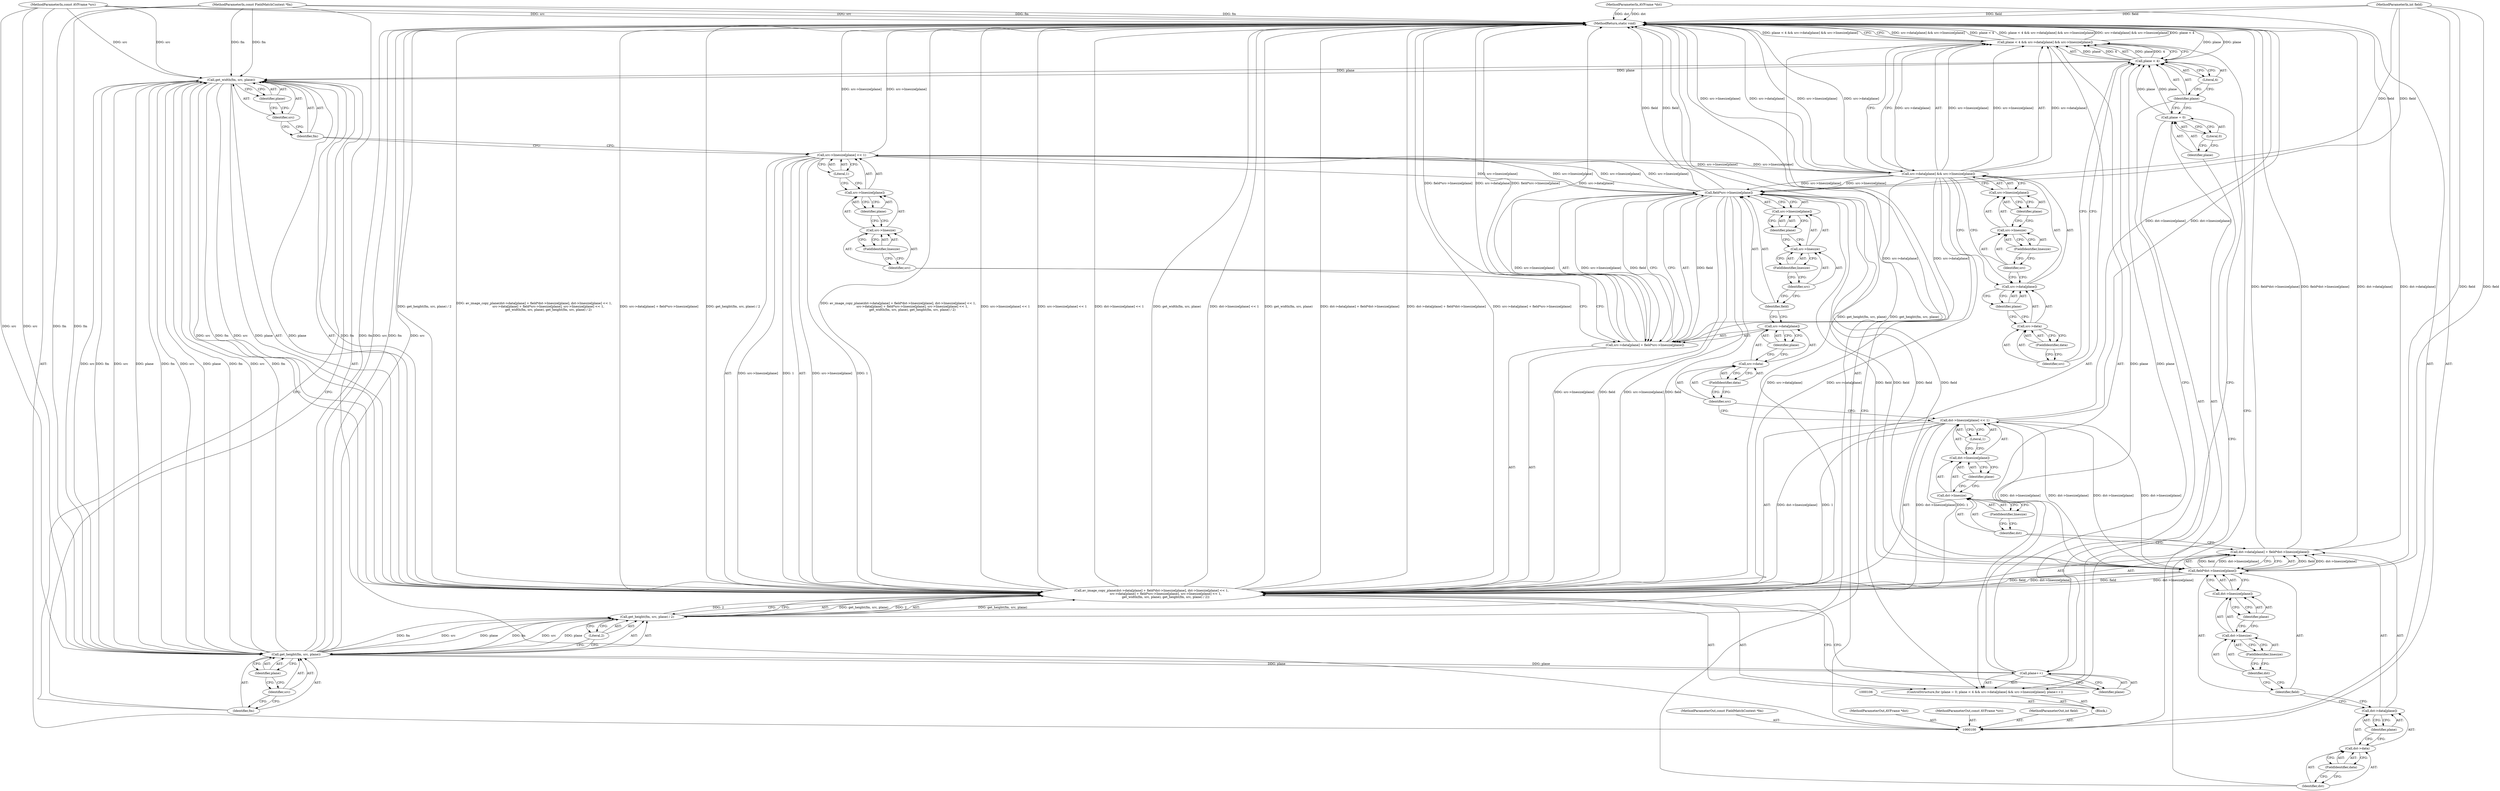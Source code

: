 digraph "0_FFmpeg_e43a0a232dbf6d3c161823c2e07c52e76227a1bc_1" {
"1000179" [label="(MethodReturn,static void)"];
"1000101" [label="(MethodParameterIn,const FieldMatchContext *fm)"];
"1000257" [label="(MethodParameterOut,const FieldMatchContext *fm)"];
"1000102" [label="(MethodParameterIn,AVFrame *dst)"];
"1000258" [label="(MethodParameterOut,AVFrame *dst)"];
"1000103" [label="(MethodParameterIn,const AVFrame *src)"];
"1000259" [label="(MethodParameterOut,const AVFrame *src)"];
"1000104" [label="(MethodParameterIn,int field)"];
"1000260" [label="(MethodParameterOut,int field)"];
"1000105" [label="(Block,)"];
"1000110" [label="(Literal,0)"];
"1000111" [label="(Call,plane < 4 && src->data[plane] && src->linesize[plane])"];
"1000112" [label="(Call,plane < 4)"];
"1000113" [label="(Identifier,plane)"];
"1000114" [label="(Literal,4)"];
"1000115" [label="(Call,src->data[plane] && src->linesize[plane])"];
"1000116" [label="(Call,src->data[plane])"];
"1000117" [label="(Call,src->data)"];
"1000118" [label="(Identifier,src)"];
"1000119" [label="(FieldIdentifier,data)"];
"1000107" [label="(ControlStructure,for (plane = 0; plane < 4 && src->data[plane] && src->linesize[plane]; plane++))"];
"1000120" [label="(Identifier,plane)"];
"1000121" [label="(Call,src->linesize[plane])"];
"1000122" [label="(Call,src->linesize)"];
"1000123" [label="(Identifier,src)"];
"1000124" [label="(FieldIdentifier,linesize)"];
"1000125" [label="(Identifier,plane)"];
"1000126" [label="(Call,plane++)"];
"1000127" [label="(Identifier,plane)"];
"1000108" [label="(Call,plane = 0)"];
"1000109" [label="(Identifier,plane)"];
"1000148" [label="(Literal,1)"];
"1000129" [label="(Call,dst->data[plane] + field*dst->linesize[plane])"];
"1000130" [label="(Call,dst->data[plane])"];
"1000131" [label="(Call,dst->data)"];
"1000132" [label="(Identifier,dst)"];
"1000133" [label="(FieldIdentifier,data)"];
"1000134" [label="(Identifier,plane)"];
"1000135" [label="(Call,field*dst->linesize[plane])"];
"1000136" [label="(Identifier,field)"];
"1000137" [label="(Call,dst->linesize[plane])"];
"1000138" [label="(Call,dst->linesize)"];
"1000139" [label="(Identifier,dst)"];
"1000140" [label="(FieldIdentifier,linesize)"];
"1000141" [label="(Identifier,plane)"];
"1000142" [label="(Call,dst->linesize[plane] << 1)"];
"1000143" [label="(Call,dst->linesize[plane])"];
"1000144" [label="(Call,dst->linesize)"];
"1000145" [label="(Identifier,dst)"];
"1000146" [label="(FieldIdentifier,linesize)"];
"1000128" [label="(Call,av_image_copy_plane(dst->data[plane] + field*dst->linesize[plane], dst->linesize[plane] << 1,\n                             src->data[plane] + field*src->linesize[plane], src->linesize[plane] << 1,\n                             get_width(fm, src, plane), get_height(fm, src, plane) / 2))"];
"1000147" [label="(Identifier,plane)"];
"1000168" [label="(Literal,1)"];
"1000149" [label="(Call,src->data[plane] + field*src->linesize[plane])"];
"1000150" [label="(Call,src->data[plane])"];
"1000151" [label="(Call,src->data)"];
"1000152" [label="(Identifier,src)"];
"1000153" [label="(FieldIdentifier,data)"];
"1000154" [label="(Identifier,plane)"];
"1000155" [label="(Call,field*src->linesize[plane])"];
"1000156" [label="(Identifier,field)"];
"1000157" [label="(Call,src->linesize[plane])"];
"1000158" [label="(Call,src->linesize)"];
"1000159" [label="(Identifier,src)"];
"1000160" [label="(FieldIdentifier,linesize)"];
"1000161" [label="(Identifier,plane)"];
"1000162" [label="(Call,src->linesize[plane] << 1)"];
"1000163" [label="(Call,src->linesize[plane])"];
"1000164" [label="(Call,src->linesize)"];
"1000165" [label="(Identifier,src)"];
"1000166" [label="(FieldIdentifier,linesize)"];
"1000167" [label="(Identifier,plane)"];
"1000169" [label="(Call,get_width(fm, src, plane))"];
"1000170" [label="(Identifier,fm)"];
"1000171" [label="(Identifier,src)"];
"1000172" [label="(Identifier,plane)"];
"1000173" [label="(Call,get_height(fm, src, plane) / 2)"];
"1000174" [label="(Call,get_height(fm, src, plane))"];
"1000175" [label="(Identifier,fm)"];
"1000176" [label="(Identifier,src)"];
"1000177" [label="(Identifier,plane)"];
"1000178" [label="(Literal,2)"];
"1000179" -> "1000100"  [label="AST: "];
"1000179" -> "1000111"  [label="CFG: "];
"1000128" -> "1000179"  [label="DDG: dst->linesize[plane] << 1"];
"1000128" -> "1000179"  [label="DDG: get_width(fm, src, plane)"];
"1000128" -> "1000179"  [label="DDG: dst->data[plane] + field*dst->linesize[plane]"];
"1000128" -> "1000179"  [label="DDG: src->data[plane] + field*src->linesize[plane]"];
"1000128" -> "1000179"  [label="DDG: get_height(fm, src, plane) / 2"];
"1000128" -> "1000179"  [label="DDG: av_image_copy_plane(dst->data[plane] + field*dst->linesize[plane], dst->linesize[plane] << 1,\n                             src->data[plane] + field*src->linesize[plane], src->linesize[plane] << 1,\n                             get_width(fm, src, plane), get_height(fm, src, plane) / 2)"];
"1000128" -> "1000179"  [label="DDG: src->linesize[plane] << 1"];
"1000104" -> "1000179"  [label="DDG: field"];
"1000142" -> "1000179"  [label="DDG: dst->linesize[plane]"];
"1000149" -> "1000179"  [label="DDG: src->data[plane]"];
"1000149" -> "1000179"  [label="DDG: field*src->linesize[plane]"];
"1000129" -> "1000179"  [label="DDG: dst->data[plane]"];
"1000129" -> "1000179"  [label="DDG: field*dst->linesize[plane]"];
"1000103" -> "1000179"  [label="DDG: src"];
"1000111" -> "1000179"  [label="DDG: src->data[plane] && src->linesize[plane]"];
"1000111" -> "1000179"  [label="DDG: plane < 4"];
"1000111" -> "1000179"  [label="DDG: plane < 4 && src->data[plane] && src->linesize[plane]"];
"1000115" -> "1000179"  [label="DDG: src->linesize[plane]"];
"1000115" -> "1000179"  [label="DDG: src->data[plane]"];
"1000174" -> "1000179"  [label="DDG: src"];
"1000174" -> "1000179"  [label="DDG: fm"];
"1000102" -> "1000179"  [label="DDG: dst"];
"1000112" -> "1000179"  [label="DDG: plane"];
"1000101" -> "1000179"  [label="DDG: fm"];
"1000155" -> "1000179"  [label="DDG: field"];
"1000162" -> "1000179"  [label="DDG: src->linesize[plane]"];
"1000173" -> "1000179"  [label="DDG: get_height(fm, src, plane)"];
"1000101" -> "1000100"  [label="AST: "];
"1000101" -> "1000179"  [label="DDG: fm"];
"1000101" -> "1000169"  [label="DDG: fm"];
"1000101" -> "1000174"  [label="DDG: fm"];
"1000257" -> "1000100"  [label="AST: "];
"1000102" -> "1000100"  [label="AST: "];
"1000102" -> "1000179"  [label="DDG: dst"];
"1000258" -> "1000100"  [label="AST: "];
"1000103" -> "1000100"  [label="AST: "];
"1000103" -> "1000179"  [label="DDG: src"];
"1000103" -> "1000169"  [label="DDG: src"];
"1000103" -> "1000174"  [label="DDG: src"];
"1000259" -> "1000100"  [label="AST: "];
"1000104" -> "1000100"  [label="AST: "];
"1000104" -> "1000179"  [label="DDG: field"];
"1000104" -> "1000135"  [label="DDG: field"];
"1000104" -> "1000155"  [label="DDG: field"];
"1000260" -> "1000100"  [label="AST: "];
"1000105" -> "1000100"  [label="AST: "];
"1000106" -> "1000105"  [label="AST: "];
"1000107" -> "1000105"  [label="AST: "];
"1000110" -> "1000108"  [label="AST: "];
"1000110" -> "1000109"  [label="CFG: "];
"1000108" -> "1000110"  [label="CFG: "];
"1000111" -> "1000107"  [label="AST: "];
"1000111" -> "1000112"  [label="CFG: "];
"1000111" -> "1000115"  [label="CFG: "];
"1000112" -> "1000111"  [label="AST: "];
"1000115" -> "1000111"  [label="AST: "];
"1000132" -> "1000111"  [label="CFG: "];
"1000179" -> "1000111"  [label="CFG: "];
"1000111" -> "1000179"  [label="DDG: src->data[plane] && src->linesize[plane]"];
"1000111" -> "1000179"  [label="DDG: plane < 4"];
"1000111" -> "1000179"  [label="DDG: plane < 4 && src->data[plane] && src->linesize[plane]"];
"1000112" -> "1000111"  [label="DDG: plane"];
"1000112" -> "1000111"  [label="DDG: 4"];
"1000115" -> "1000111"  [label="DDG: src->data[plane]"];
"1000115" -> "1000111"  [label="DDG: src->linesize[plane]"];
"1000112" -> "1000111"  [label="AST: "];
"1000112" -> "1000114"  [label="CFG: "];
"1000113" -> "1000112"  [label="AST: "];
"1000114" -> "1000112"  [label="AST: "];
"1000118" -> "1000112"  [label="CFG: "];
"1000111" -> "1000112"  [label="CFG: "];
"1000112" -> "1000179"  [label="DDG: plane"];
"1000112" -> "1000111"  [label="DDG: plane"];
"1000112" -> "1000111"  [label="DDG: 4"];
"1000126" -> "1000112"  [label="DDG: plane"];
"1000108" -> "1000112"  [label="DDG: plane"];
"1000112" -> "1000169"  [label="DDG: plane"];
"1000113" -> "1000112"  [label="AST: "];
"1000113" -> "1000108"  [label="CFG: "];
"1000113" -> "1000126"  [label="CFG: "];
"1000114" -> "1000113"  [label="CFG: "];
"1000114" -> "1000112"  [label="AST: "];
"1000114" -> "1000113"  [label="CFG: "];
"1000112" -> "1000114"  [label="CFG: "];
"1000115" -> "1000111"  [label="AST: "];
"1000115" -> "1000116"  [label="CFG: "];
"1000115" -> "1000121"  [label="CFG: "];
"1000116" -> "1000115"  [label="AST: "];
"1000121" -> "1000115"  [label="AST: "];
"1000111" -> "1000115"  [label="CFG: "];
"1000115" -> "1000179"  [label="DDG: src->linesize[plane]"];
"1000115" -> "1000179"  [label="DDG: src->data[plane]"];
"1000115" -> "1000111"  [label="DDG: src->data[plane]"];
"1000115" -> "1000111"  [label="DDG: src->linesize[plane]"];
"1000162" -> "1000115"  [label="DDG: src->linesize[plane]"];
"1000115" -> "1000128"  [label="DDG: src->data[plane]"];
"1000115" -> "1000149"  [label="DDG: src->data[plane]"];
"1000115" -> "1000155"  [label="DDG: src->linesize[plane]"];
"1000116" -> "1000115"  [label="AST: "];
"1000116" -> "1000120"  [label="CFG: "];
"1000117" -> "1000116"  [label="AST: "];
"1000120" -> "1000116"  [label="AST: "];
"1000123" -> "1000116"  [label="CFG: "];
"1000115" -> "1000116"  [label="CFG: "];
"1000117" -> "1000116"  [label="AST: "];
"1000117" -> "1000119"  [label="CFG: "];
"1000118" -> "1000117"  [label="AST: "];
"1000119" -> "1000117"  [label="AST: "];
"1000120" -> "1000117"  [label="CFG: "];
"1000118" -> "1000117"  [label="AST: "];
"1000118" -> "1000112"  [label="CFG: "];
"1000119" -> "1000118"  [label="CFG: "];
"1000119" -> "1000117"  [label="AST: "];
"1000119" -> "1000118"  [label="CFG: "];
"1000117" -> "1000119"  [label="CFG: "];
"1000107" -> "1000105"  [label="AST: "];
"1000108" -> "1000107"  [label="AST: "];
"1000111" -> "1000107"  [label="AST: "];
"1000126" -> "1000107"  [label="AST: "];
"1000128" -> "1000107"  [label="AST: "];
"1000120" -> "1000116"  [label="AST: "];
"1000120" -> "1000117"  [label="CFG: "];
"1000116" -> "1000120"  [label="CFG: "];
"1000121" -> "1000115"  [label="AST: "];
"1000121" -> "1000125"  [label="CFG: "];
"1000122" -> "1000121"  [label="AST: "];
"1000125" -> "1000121"  [label="AST: "];
"1000115" -> "1000121"  [label="CFG: "];
"1000122" -> "1000121"  [label="AST: "];
"1000122" -> "1000124"  [label="CFG: "];
"1000123" -> "1000122"  [label="AST: "];
"1000124" -> "1000122"  [label="AST: "];
"1000125" -> "1000122"  [label="CFG: "];
"1000123" -> "1000122"  [label="AST: "];
"1000123" -> "1000116"  [label="CFG: "];
"1000124" -> "1000123"  [label="CFG: "];
"1000124" -> "1000122"  [label="AST: "];
"1000124" -> "1000123"  [label="CFG: "];
"1000122" -> "1000124"  [label="CFG: "];
"1000125" -> "1000121"  [label="AST: "];
"1000125" -> "1000122"  [label="CFG: "];
"1000121" -> "1000125"  [label="CFG: "];
"1000126" -> "1000107"  [label="AST: "];
"1000126" -> "1000127"  [label="CFG: "];
"1000127" -> "1000126"  [label="AST: "];
"1000113" -> "1000126"  [label="CFG: "];
"1000126" -> "1000112"  [label="DDG: plane"];
"1000174" -> "1000126"  [label="DDG: plane"];
"1000127" -> "1000126"  [label="AST: "];
"1000127" -> "1000128"  [label="CFG: "];
"1000126" -> "1000127"  [label="CFG: "];
"1000108" -> "1000107"  [label="AST: "];
"1000108" -> "1000110"  [label="CFG: "];
"1000109" -> "1000108"  [label="AST: "];
"1000110" -> "1000108"  [label="AST: "];
"1000113" -> "1000108"  [label="CFG: "];
"1000108" -> "1000112"  [label="DDG: plane"];
"1000109" -> "1000108"  [label="AST: "];
"1000109" -> "1000100"  [label="CFG: "];
"1000110" -> "1000109"  [label="CFG: "];
"1000148" -> "1000142"  [label="AST: "];
"1000148" -> "1000143"  [label="CFG: "];
"1000142" -> "1000148"  [label="CFG: "];
"1000129" -> "1000128"  [label="AST: "];
"1000129" -> "1000135"  [label="CFG: "];
"1000130" -> "1000129"  [label="AST: "];
"1000135" -> "1000129"  [label="AST: "];
"1000145" -> "1000129"  [label="CFG: "];
"1000129" -> "1000179"  [label="DDG: dst->data[plane]"];
"1000129" -> "1000179"  [label="DDG: field*dst->linesize[plane]"];
"1000135" -> "1000129"  [label="DDG: field"];
"1000135" -> "1000129"  [label="DDG: dst->linesize[plane]"];
"1000130" -> "1000129"  [label="AST: "];
"1000130" -> "1000134"  [label="CFG: "];
"1000131" -> "1000130"  [label="AST: "];
"1000134" -> "1000130"  [label="AST: "];
"1000136" -> "1000130"  [label="CFG: "];
"1000131" -> "1000130"  [label="AST: "];
"1000131" -> "1000133"  [label="CFG: "];
"1000132" -> "1000131"  [label="AST: "];
"1000133" -> "1000131"  [label="AST: "];
"1000134" -> "1000131"  [label="CFG: "];
"1000132" -> "1000131"  [label="AST: "];
"1000132" -> "1000111"  [label="CFG: "];
"1000133" -> "1000132"  [label="CFG: "];
"1000133" -> "1000131"  [label="AST: "];
"1000133" -> "1000132"  [label="CFG: "];
"1000131" -> "1000133"  [label="CFG: "];
"1000134" -> "1000130"  [label="AST: "];
"1000134" -> "1000131"  [label="CFG: "];
"1000130" -> "1000134"  [label="CFG: "];
"1000135" -> "1000129"  [label="AST: "];
"1000135" -> "1000137"  [label="CFG: "];
"1000136" -> "1000135"  [label="AST: "];
"1000137" -> "1000135"  [label="AST: "];
"1000129" -> "1000135"  [label="CFG: "];
"1000135" -> "1000128"  [label="DDG: field"];
"1000135" -> "1000128"  [label="DDG: dst->linesize[plane]"];
"1000135" -> "1000129"  [label="DDG: field"];
"1000135" -> "1000129"  [label="DDG: dst->linesize[plane]"];
"1000155" -> "1000135"  [label="DDG: field"];
"1000104" -> "1000135"  [label="DDG: field"];
"1000142" -> "1000135"  [label="DDG: dst->linesize[plane]"];
"1000135" -> "1000142"  [label="DDG: dst->linesize[plane]"];
"1000135" -> "1000155"  [label="DDG: field"];
"1000136" -> "1000135"  [label="AST: "];
"1000136" -> "1000130"  [label="CFG: "];
"1000139" -> "1000136"  [label="CFG: "];
"1000137" -> "1000135"  [label="AST: "];
"1000137" -> "1000141"  [label="CFG: "];
"1000138" -> "1000137"  [label="AST: "];
"1000141" -> "1000137"  [label="AST: "];
"1000135" -> "1000137"  [label="CFG: "];
"1000138" -> "1000137"  [label="AST: "];
"1000138" -> "1000140"  [label="CFG: "];
"1000139" -> "1000138"  [label="AST: "];
"1000140" -> "1000138"  [label="AST: "];
"1000141" -> "1000138"  [label="CFG: "];
"1000139" -> "1000138"  [label="AST: "];
"1000139" -> "1000136"  [label="CFG: "];
"1000140" -> "1000139"  [label="CFG: "];
"1000140" -> "1000138"  [label="AST: "];
"1000140" -> "1000139"  [label="CFG: "];
"1000138" -> "1000140"  [label="CFG: "];
"1000141" -> "1000137"  [label="AST: "];
"1000141" -> "1000138"  [label="CFG: "];
"1000137" -> "1000141"  [label="CFG: "];
"1000142" -> "1000128"  [label="AST: "];
"1000142" -> "1000148"  [label="CFG: "];
"1000143" -> "1000142"  [label="AST: "];
"1000148" -> "1000142"  [label="AST: "];
"1000152" -> "1000142"  [label="CFG: "];
"1000142" -> "1000179"  [label="DDG: dst->linesize[plane]"];
"1000142" -> "1000135"  [label="DDG: dst->linesize[plane]"];
"1000142" -> "1000128"  [label="DDG: dst->linesize[plane]"];
"1000142" -> "1000128"  [label="DDG: 1"];
"1000135" -> "1000142"  [label="DDG: dst->linesize[plane]"];
"1000143" -> "1000142"  [label="AST: "];
"1000143" -> "1000147"  [label="CFG: "];
"1000144" -> "1000143"  [label="AST: "];
"1000147" -> "1000143"  [label="AST: "];
"1000148" -> "1000143"  [label="CFG: "];
"1000144" -> "1000143"  [label="AST: "];
"1000144" -> "1000146"  [label="CFG: "];
"1000145" -> "1000144"  [label="AST: "];
"1000146" -> "1000144"  [label="AST: "];
"1000147" -> "1000144"  [label="CFG: "];
"1000145" -> "1000144"  [label="AST: "];
"1000145" -> "1000129"  [label="CFG: "];
"1000146" -> "1000145"  [label="CFG: "];
"1000146" -> "1000144"  [label="AST: "];
"1000146" -> "1000145"  [label="CFG: "];
"1000144" -> "1000146"  [label="CFG: "];
"1000128" -> "1000107"  [label="AST: "];
"1000128" -> "1000173"  [label="CFG: "];
"1000129" -> "1000128"  [label="AST: "];
"1000142" -> "1000128"  [label="AST: "];
"1000149" -> "1000128"  [label="AST: "];
"1000162" -> "1000128"  [label="AST: "];
"1000169" -> "1000128"  [label="AST: "];
"1000173" -> "1000128"  [label="AST: "];
"1000127" -> "1000128"  [label="CFG: "];
"1000128" -> "1000179"  [label="DDG: dst->linesize[plane] << 1"];
"1000128" -> "1000179"  [label="DDG: get_width(fm, src, plane)"];
"1000128" -> "1000179"  [label="DDG: dst->data[plane] + field*dst->linesize[plane]"];
"1000128" -> "1000179"  [label="DDG: src->data[plane] + field*src->linesize[plane]"];
"1000128" -> "1000179"  [label="DDG: get_height(fm, src, plane) / 2"];
"1000128" -> "1000179"  [label="DDG: av_image_copy_plane(dst->data[plane] + field*dst->linesize[plane], dst->linesize[plane] << 1,\n                             src->data[plane] + field*src->linesize[plane], src->linesize[plane] << 1,\n                             get_width(fm, src, plane), get_height(fm, src, plane) / 2)"];
"1000128" -> "1000179"  [label="DDG: src->linesize[plane] << 1"];
"1000135" -> "1000128"  [label="DDG: field"];
"1000135" -> "1000128"  [label="DDG: dst->linesize[plane]"];
"1000142" -> "1000128"  [label="DDG: dst->linesize[plane]"];
"1000142" -> "1000128"  [label="DDG: 1"];
"1000115" -> "1000128"  [label="DDG: src->data[plane]"];
"1000155" -> "1000128"  [label="DDG: field"];
"1000155" -> "1000128"  [label="DDG: src->linesize[plane]"];
"1000162" -> "1000128"  [label="DDG: src->linesize[plane]"];
"1000162" -> "1000128"  [label="DDG: 1"];
"1000169" -> "1000128"  [label="DDG: fm"];
"1000169" -> "1000128"  [label="DDG: src"];
"1000169" -> "1000128"  [label="DDG: plane"];
"1000173" -> "1000128"  [label="DDG: get_height(fm, src, plane)"];
"1000173" -> "1000128"  [label="DDG: 2"];
"1000147" -> "1000143"  [label="AST: "];
"1000147" -> "1000144"  [label="CFG: "];
"1000143" -> "1000147"  [label="CFG: "];
"1000168" -> "1000162"  [label="AST: "];
"1000168" -> "1000163"  [label="CFG: "];
"1000162" -> "1000168"  [label="CFG: "];
"1000149" -> "1000128"  [label="AST: "];
"1000149" -> "1000155"  [label="CFG: "];
"1000150" -> "1000149"  [label="AST: "];
"1000155" -> "1000149"  [label="AST: "];
"1000165" -> "1000149"  [label="CFG: "];
"1000149" -> "1000179"  [label="DDG: src->data[plane]"];
"1000149" -> "1000179"  [label="DDG: field*src->linesize[plane]"];
"1000115" -> "1000149"  [label="DDG: src->data[plane]"];
"1000155" -> "1000149"  [label="DDG: field"];
"1000155" -> "1000149"  [label="DDG: src->linesize[plane]"];
"1000150" -> "1000149"  [label="AST: "];
"1000150" -> "1000154"  [label="CFG: "];
"1000151" -> "1000150"  [label="AST: "];
"1000154" -> "1000150"  [label="AST: "];
"1000156" -> "1000150"  [label="CFG: "];
"1000151" -> "1000150"  [label="AST: "];
"1000151" -> "1000153"  [label="CFG: "];
"1000152" -> "1000151"  [label="AST: "];
"1000153" -> "1000151"  [label="AST: "];
"1000154" -> "1000151"  [label="CFG: "];
"1000152" -> "1000151"  [label="AST: "];
"1000152" -> "1000142"  [label="CFG: "];
"1000153" -> "1000152"  [label="CFG: "];
"1000153" -> "1000151"  [label="AST: "];
"1000153" -> "1000152"  [label="CFG: "];
"1000151" -> "1000153"  [label="CFG: "];
"1000154" -> "1000150"  [label="AST: "];
"1000154" -> "1000151"  [label="CFG: "];
"1000150" -> "1000154"  [label="CFG: "];
"1000155" -> "1000149"  [label="AST: "];
"1000155" -> "1000157"  [label="CFG: "];
"1000156" -> "1000155"  [label="AST: "];
"1000157" -> "1000155"  [label="AST: "];
"1000149" -> "1000155"  [label="CFG: "];
"1000155" -> "1000179"  [label="DDG: field"];
"1000155" -> "1000135"  [label="DDG: field"];
"1000155" -> "1000128"  [label="DDG: field"];
"1000155" -> "1000128"  [label="DDG: src->linesize[plane]"];
"1000155" -> "1000149"  [label="DDG: field"];
"1000155" -> "1000149"  [label="DDG: src->linesize[plane]"];
"1000135" -> "1000155"  [label="DDG: field"];
"1000104" -> "1000155"  [label="DDG: field"];
"1000115" -> "1000155"  [label="DDG: src->linesize[plane]"];
"1000162" -> "1000155"  [label="DDG: src->linesize[plane]"];
"1000155" -> "1000162"  [label="DDG: src->linesize[plane]"];
"1000156" -> "1000155"  [label="AST: "];
"1000156" -> "1000150"  [label="CFG: "];
"1000159" -> "1000156"  [label="CFG: "];
"1000157" -> "1000155"  [label="AST: "];
"1000157" -> "1000161"  [label="CFG: "];
"1000158" -> "1000157"  [label="AST: "];
"1000161" -> "1000157"  [label="AST: "];
"1000155" -> "1000157"  [label="CFG: "];
"1000158" -> "1000157"  [label="AST: "];
"1000158" -> "1000160"  [label="CFG: "];
"1000159" -> "1000158"  [label="AST: "];
"1000160" -> "1000158"  [label="AST: "];
"1000161" -> "1000158"  [label="CFG: "];
"1000159" -> "1000158"  [label="AST: "];
"1000159" -> "1000156"  [label="CFG: "];
"1000160" -> "1000159"  [label="CFG: "];
"1000160" -> "1000158"  [label="AST: "];
"1000160" -> "1000159"  [label="CFG: "];
"1000158" -> "1000160"  [label="CFG: "];
"1000161" -> "1000157"  [label="AST: "];
"1000161" -> "1000158"  [label="CFG: "];
"1000157" -> "1000161"  [label="CFG: "];
"1000162" -> "1000128"  [label="AST: "];
"1000162" -> "1000168"  [label="CFG: "];
"1000163" -> "1000162"  [label="AST: "];
"1000168" -> "1000162"  [label="AST: "];
"1000170" -> "1000162"  [label="CFG: "];
"1000162" -> "1000179"  [label="DDG: src->linesize[plane]"];
"1000162" -> "1000115"  [label="DDG: src->linesize[plane]"];
"1000162" -> "1000155"  [label="DDG: src->linesize[plane]"];
"1000162" -> "1000128"  [label="DDG: src->linesize[plane]"];
"1000162" -> "1000128"  [label="DDG: 1"];
"1000155" -> "1000162"  [label="DDG: src->linesize[plane]"];
"1000163" -> "1000162"  [label="AST: "];
"1000163" -> "1000167"  [label="CFG: "];
"1000164" -> "1000163"  [label="AST: "];
"1000167" -> "1000163"  [label="AST: "];
"1000168" -> "1000163"  [label="CFG: "];
"1000164" -> "1000163"  [label="AST: "];
"1000164" -> "1000166"  [label="CFG: "];
"1000165" -> "1000164"  [label="AST: "];
"1000166" -> "1000164"  [label="AST: "];
"1000167" -> "1000164"  [label="CFG: "];
"1000165" -> "1000164"  [label="AST: "];
"1000165" -> "1000149"  [label="CFG: "];
"1000166" -> "1000165"  [label="CFG: "];
"1000166" -> "1000164"  [label="AST: "];
"1000166" -> "1000165"  [label="CFG: "];
"1000164" -> "1000166"  [label="CFG: "];
"1000167" -> "1000163"  [label="AST: "];
"1000167" -> "1000164"  [label="CFG: "];
"1000163" -> "1000167"  [label="CFG: "];
"1000169" -> "1000128"  [label="AST: "];
"1000169" -> "1000172"  [label="CFG: "];
"1000170" -> "1000169"  [label="AST: "];
"1000171" -> "1000169"  [label="AST: "];
"1000172" -> "1000169"  [label="AST: "];
"1000175" -> "1000169"  [label="CFG: "];
"1000169" -> "1000128"  [label="DDG: fm"];
"1000169" -> "1000128"  [label="DDG: src"];
"1000169" -> "1000128"  [label="DDG: plane"];
"1000174" -> "1000169"  [label="DDG: fm"];
"1000174" -> "1000169"  [label="DDG: src"];
"1000101" -> "1000169"  [label="DDG: fm"];
"1000103" -> "1000169"  [label="DDG: src"];
"1000112" -> "1000169"  [label="DDG: plane"];
"1000169" -> "1000174"  [label="DDG: fm"];
"1000169" -> "1000174"  [label="DDG: src"];
"1000169" -> "1000174"  [label="DDG: plane"];
"1000170" -> "1000169"  [label="AST: "];
"1000170" -> "1000162"  [label="CFG: "];
"1000171" -> "1000170"  [label="CFG: "];
"1000171" -> "1000169"  [label="AST: "];
"1000171" -> "1000170"  [label="CFG: "];
"1000172" -> "1000171"  [label="CFG: "];
"1000172" -> "1000169"  [label="AST: "];
"1000172" -> "1000171"  [label="CFG: "];
"1000169" -> "1000172"  [label="CFG: "];
"1000173" -> "1000128"  [label="AST: "];
"1000173" -> "1000178"  [label="CFG: "];
"1000174" -> "1000173"  [label="AST: "];
"1000178" -> "1000173"  [label="AST: "];
"1000128" -> "1000173"  [label="CFG: "];
"1000173" -> "1000179"  [label="DDG: get_height(fm, src, plane)"];
"1000173" -> "1000128"  [label="DDG: get_height(fm, src, plane)"];
"1000173" -> "1000128"  [label="DDG: 2"];
"1000174" -> "1000173"  [label="DDG: fm"];
"1000174" -> "1000173"  [label="DDG: src"];
"1000174" -> "1000173"  [label="DDG: plane"];
"1000174" -> "1000173"  [label="AST: "];
"1000174" -> "1000177"  [label="CFG: "];
"1000175" -> "1000174"  [label="AST: "];
"1000176" -> "1000174"  [label="AST: "];
"1000177" -> "1000174"  [label="AST: "];
"1000178" -> "1000174"  [label="CFG: "];
"1000174" -> "1000179"  [label="DDG: src"];
"1000174" -> "1000179"  [label="DDG: fm"];
"1000174" -> "1000126"  [label="DDG: plane"];
"1000174" -> "1000169"  [label="DDG: fm"];
"1000174" -> "1000169"  [label="DDG: src"];
"1000174" -> "1000173"  [label="DDG: fm"];
"1000174" -> "1000173"  [label="DDG: src"];
"1000174" -> "1000173"  [label="DDG: plane"];
"1000169" -> "1000174"  [label="DDG: fm"];
"1000169" -> "1000174"  [label="DDG: src"];
"1000169" -> "1000174"  [label="DDG: plane"];
"1000101" -> "1000174"  [label="DDG: fm"];
"1000103" -> "1000174"  [label="DDG: src"];
"1000175" -> "1000174"  [label="AST: "];
"1000175" -> "1000169"  [label="CFG: "];
"1000176" -> "1000175"  [label="CFG: "];
"1000176" -> "1000174"  [label="AST: "];
"1000176" -> "1000175"  [label="CFG: "];
"1000177" -> "1000176"  [label="CFG: "];
"1000177" -> "1000174"  [label="AST: "];
"1000177" -> "1000176"  [label="CFG: "];
"1000174" -> "1000177"  [label="CFG: "];
"1000178" -> "1000173"  [label="AST: "];
"1000178" -> "1000174"  [label="CFG: "];
"1000173" -> "1000178"  [label="CFG: "];
}
